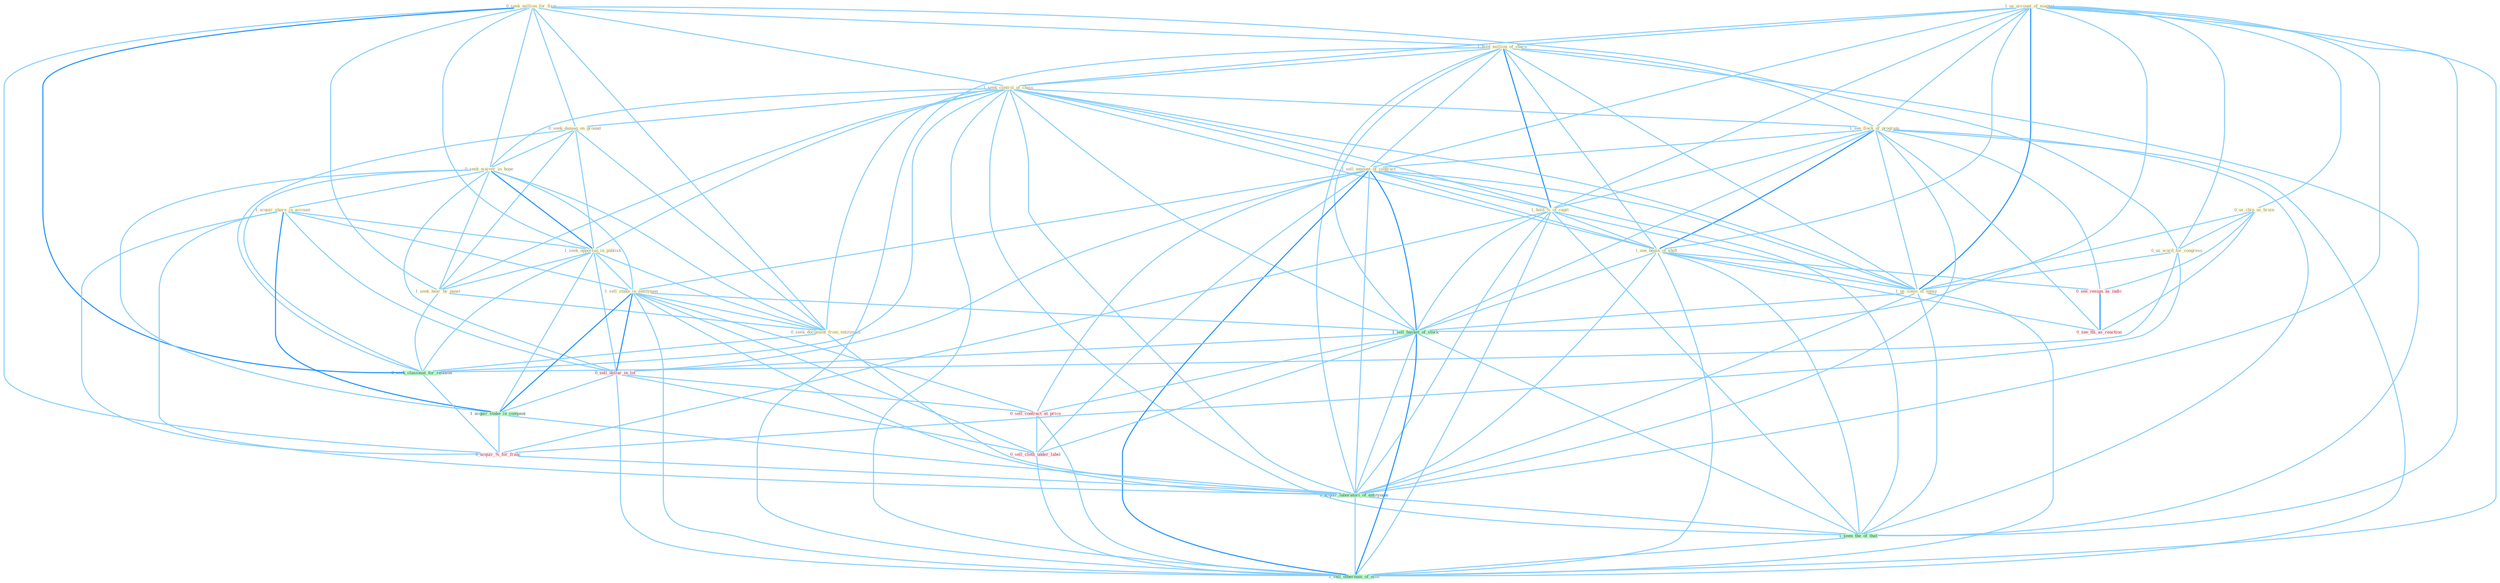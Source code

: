 Graph G{ 
    node
    [shape=polygon,style=filled,width=.5,height=.06,color="#BDFCC9",fixedsize=true,fontsize=4,
    fontcolor="#2f4f4f"];
    {node
    [color="#ffffe0", fontcolor="#8b7d6b"] "0_seek_million_for_firm " "1_us_account_of_magnat " "1_hold_million_of_share " "1_seek_control_of_chain " "0_us_chip_as_brain " "1_see_flock_of_program " "0_seek_damag_on_ground " "0_seek_waiver_in_hope " "1_acquir_share_in_account " "1_seek_opportun_in_publish " "0_us_word_for_congress " "1_sell_amount_of_contract " "1_hold_%_of_capit " "1_seek_hear_by_panel " "1_see_begin_of_shift " "1_us_some_of_equip " "1_sell_stake_in_entitynam " "0_seek_document_from_entitynam "}
{node [color="#fff0f5", fontcolor="#b22222"] "0_sell_dollar_in_lot " "0_see_resign_as_indic " "0_acquir_%_for_franc " "0_sell_contract_at_price " "0_sell_cloth_under_label " "0_see_thi_as_reaction "}
edge [color="#B0E2FF"];

	"0_seek_million_for_firm " -- "1_hold_million_of_share " [w="1", color="#87cefa" ];
	"0_seek_million_for_firm " -- "1_seek_control_of_chain " [w="1", color="#87cefa" ];
	"0_seek_million_for_firm " -- "0_seek_damag_on_ground " [w="1", color="#87cefa" ];
	"0_seek_million_for_firm " -- "0_seek_waiver_in_hope " [w="1", color="#87cefa" ];
	"0_seek_million_for_firm " -- "1_seek_opportun_in_publish " [w="1", color="#87cefa" ];
	"0_seek_million_for_firm " -- "0_us_word_for_congress " [w="1", color="#87cefa" ];
	"0_seek_million_for_firm " -- "1_seek_hear_by_panel " [w="1", color="#87cefa" ];
	"0_seek_million_for_firm " -- "0_seek_document_from_entitynam " [w="1", color="#87cefa" ];
	"0_seek_million_for_firm " -- "0_seek_classmat_for_reunion " [w="2", color="#1e90ff" , len=0.8];
	"0_seek_million_for_firm " -- "0_acquir_%_for_franc " [w="1", color="#87cefa" ];
	"1_us_account_of_magnat " -- "1_hold_million_of_share " [w="1", color="#87cefa" ];
	"1_us_account_of_magnat " -- "1_seek_control_of_chain " [w="1", color="#87cefa" ];
	"1_us_account_of_magnat " -- "0_us_chip_as_brain " [w="1", color="#87cefa" ];
	"1_us_account_of_magnat " -- "1_see_flock_of_program " [w="1", color="#87cefa" ];
	"1_us_account_of_magnat " -- "0_us_word_for_congress " [w="1", color="#87cefa" ];
	"1_us_account_of_magnat " -- "1_sell_amount_of_contract " [w="1", color="#87cefa" ];
	"1_us_account_of_magnat " -- "1_hold_%_of_capit " [w="1", color="#87cefa" ];
	"1_us_account_of_magnat " -- "1_see_begin_of_shift " [w="1", color="#87cefa" ];
	"1_us_account_of_magnat " -- "1_us_some_of_equip " [w="2", color="#1e90ff" , len=0.8];
	"1_us_account_of_magnat " -- "1_sell_basket_of_stock " [w="1", color="#87cefa" ];
	"1_us_account_of_magnat " -- "1_acquir_laboratori_of_entitynam " [w="1", color="#87cefa" ];
	"1_us_account_of_magnat " -- "1_seen_the_of_that " [w="1", color="#87cefa" ];
	"1_us_account_of_magnat " -- "1_sell_othernum_of_offic " [w="1", color="#87cefa" ];
	"1_hold_million_of_share " -- "1_seek_control_of_chain " [w="1", color="#87cefa" ];
	"1_hold_million_of_share " -- "1_see_flock_of_program " [w="1", color="#87cefa" ];
	"1_hold_million_of_share " -- "1_sell_amount_of_contract " [w="1", color="#87cefa" ];
	"1_hold_million_of_share " -- "1_hold_%_of_capit " [w="2", color="#1e90ff" , len=0.8];
	"1_hold_million_of_share " -- "1_see_begin_of_shift " [w="1", color="#87cefa" ];
	"1_hold_million_of_share " -- "1_us_some_of_equip " [w="1", color="#87cefa" ];
	"1_hold_million_of_share " -- "1_sell_basket_of_stock " [w="1", color="#87cefa" ];
	"1_hold_million_of_share " -- "1_acquir_laboratori_of_entitynam " [w="1", color="#87cefa" ];
	"1_hold_million_of_share " -- "1_seen_the_of_that " [w="1", color="#87cefa" ];
	"1_hold_million_of_share " -- "1_sell_othernum_of_offic " [w="1", color="#87cefa" ];
	"1_seek_control_of_chain " -- "1_see_flock_of_program " [w="1", color="#87cefa" ];
	"1_seek_control_of_chain " -- "0_seek_damag_on_ground " [w="1", color="#87cefa" ];
	"1_seek_control_of_chain " -- "0_seek_waiver_in_hope " [w="1", color="#87cefa" ];
	"1_seek_control_of_chain " -- "1_seek_opportun_in_publish " [w="1", color="#87cefa" ];
	"1_seek_control_of_chain " -- "1_sell_amount_of_contract " [w="1", color="#87cefa" ];
	"1_seek_control_of_chain " -- "1_hold_%_of_capit " [w="1", color="#87cefa" ];
	"1_seek_control_of_chain " -- "1_seek_hear_by_panel " [w="1", color="#87cefa" ];
	"1_seek_control_of_chain " -- "1_see_begin_of_shift " [w="1", color="#87cefa" ];
	"1_seek_control_of_chain " -- "1_us_some_of_equip " [w="1", color="#87cefa" ];
	"1_seek_control_of_chain " -- "0_seek_document_from_entitynam " [w="1", color="#87cefa" ];
	"1_seek_control_of_chain " -- "0_seek_classmat_for_reunion " [w="1", color="#87cefa" ];
	"1_seek_control_of_chain " -- "1_sell_basket_of_stock " [w="1", color="#87cefa" ];
	"1_seek_control_of_chain " -- "1_acquir_laboratori_of_entitynam " [w="1", color="#87cefa" ];
	"1_seek_control_of_chain " -- "1_seen_the_of_that " [w="1", color="#87cefa" ];
	"1_seek_control_of_chain " -- "1_sell_othernum_of_offic " [w="1", color="#87cefa" ];
	"0_us_chip_as_brain " -- "0_us_word_for_congress " [w="1", color="#87cefa" ];
	"0_us_chip_as_brain " -- "1_us_some_of_equip " [w="1", color="#87cefa" ];
	"0_us_chip_as_brain " -- "0_see_resign_as_indic " [w="1", color="#87cefa" ];
	"0_us_chip_as_brain " -- "0_see_thi_as_reaction " [w="1", color="#87cefa" ];
	"1_see_flock_of_program " -- "1_sell_amount_of_contract " [w="1", color="#87cefa" ];
	"1_see_flock_of_program " -- "1_hold_%_of_capit " [w="1", color="#87cefa" ];
	"1_see_flock_of_program " -- "1_see_begin_of_shift " [w="2", color="#1e90ff" , len=0.8];
	"1_see_flock_of_program " -- "1_us_some_of_equip " [w="1", color="#87cefa" ];
	"1_see_flock_of_program " -- "1_sell_basket_of_stock " [w="1", color="#87cefa" ];
	"1_see_flock_of_program " -- "0_see_resign_as_indic " [w="1", color="#87cefa" ];
	"1_see_flock_of_program " -- "1_acquir_laboratori_of_entitynam " [w="1", color="#87cefa" ];
	"1_see_flock_of_program " -- "1_seen_the_of_that " [w="1", color="#87cefa" ];
	"1_see_flock_of_program " -- "1_sell_othernum_of_offic " [w="1", color="#87cefa" ];
	"1_see_flock_of_program " -- "0_see_thi_as_reaction " [w="1", color="#87cefa" ];
	"0_seek_damag_on_ground " -- "0_seek_waiver_in_hope " [w="1", color="#87cefa" ];
	"0_seek_damag_on_ground " -- "1_seek_opportun_in_publish " [w="1", color="#87cefa" ];
	"0_seek_damag_on_ground " -- "1_seek_hear_by_panel " [w="1", color="#87cefa" ];
	"0_seek_damag_on_ground " -- "0_seek_document_from_entitynam " [w="1", color="#87cefa" ];
	"0_seek_damag_on_ground " -- "0_seek_classmat_for_reunion " [w="1", color="#87cefa" ];
	"0_seek_waiver_in_hope " -- "1_acquir_share_in_account " [w="1", color="#87cefa" ];
	"0_seek_waiver_in_hope " -- "1_seek_opportun_in_publish " [w="2", color="#1e90ff" , len=0.8];
	"0_seek_waiver_in_hope " -- "1_seek_hear_by_panel " [w="1", color="#87cefa" ];
	"0_seek_waiver_in_hope " -- "1_sell_stake_in_entitynam " [w="1", color="#87cefa" ];
	"0_seek_waiver_in_hope " -- "0_seek_document_from_entitynam " [w="1", color="#87cefa" ];
	"0_seek_waiver_in_hope " -- "0_seek_classmat_for_reunion " [w="1", color="#87cefa" ];
	"0_seek_waiver_in_hope " -- "0_sell_dollar_in_lot " [w="1", color="#87cefa" ];
	"0_seek_waiver_in_hope " -- "1_acquir_stake_in_compani " [w="1", color="#87cefa" ];
	"1_acquir_share_in_account " -- "1_seek_opportun_in_publish " [w="1", color="#87cefa" ];
	"1_acquir_share_in_account " -- "1_sell_stake_in_entitynam " [w="1", color="#87cefa" ];
	"1_acquir_share_in_account " -- "0_sell_dollar_in_lot " [w="1", color="#87cefa" ];
	"1_acquir_share_in_account " -- "1_acquir_stake_in_compani " [w="2", color="#1e90ff" , len=0.8];
	"1_acquir_share_in_account " -- "0_acquir_%_for_franc " [w="1", color="#87cefa" ];
	"1_acquir_share_in_account " -- "1_acquir_laboratori_of_entitynam " [w="1", color="#87cefa" ];
	"1_seek_opportun_in_publish " -- "1_seek_hear_by_panel " [w="1", color="#87cefa" ];
	"1_seek_opportun_in_publish " -- "1_sell_stake_in_entitynam " [w="1", color="#87cefa" ];
	"1_seek_opportun_in_publish " -- "0_seek_document_from_entitynam " [w="1", color="#87cefa" ];
	"1_seek_opportun_in_publish " -- "0_seek_classmat_for_reunion " [w="1", color="#87cefa" ];
	"1_seek_opportun_in_publish " -- "0_sell_dollar_in_lot " [w="1", color="#87cefa" ];
	"1_seek_opportun_in_publish " -- "1_acquir_stake_in_compani " [w="1", color="#87cefa" ];
	"0_us_word_for_congress " -- "1_us_some_of_equip " [w="1", color="#87cefa" ];
	"0_us_word_for_congress " -- "0_seek_classmat_for_reunion " [w="1", color="#87cefa" ];
	"0_us_word_for_congress " -- "0_acquir_%_for_franc " [w="1", color="#87cefa" ];
	"1_sell_amount_of_contract " -- "1_hold_%_of_capit " [w="1", color="#87cefa" ];
	"1_sell_amount_of_contract " -- "1_see_begin_of_shift " [w="1", color="#87cefa" ];
	"1_sell_amount_of_contract " -- "1_us_some_of_equip " [w="1", color="#87cefa" ];
	"1_sell_amount_of_contract " -- "1_sell_stake_in_entitynam " [w="1", color="#87cefa" ];
	"1_sell_amount_of_contract " -- "1_sell_basket_of_stock " [w="2", color="#1e90ff" , len=0.8];
	"1_sell_amount_of_contract " -- "0_sell_dollar_in_lot " [w="1", color="#87cefa" ];
	"1_sell_amount_of_contract " -- "0_sell_contract_at_price " [w="1", color="#87cefa" ];
	"1_sell_amount_of_contract " -- "1_acquir_laboratori_of_entitynam " [w="1", color="#87cefa" ];
	"1_sell_amount_of_contract " -- "0_sell_cloth_under_label " [w="1", color="#87cefa" ];
	"1_sell_amount_of_contract " -- "1_seen_the_of_that " [w="1", color="#87cefa" ];
	"1_sell_amount_of_contract " -- "1_sell_othernum_of_offic " [w="2", color="#1e90ff" , len=0.8];
	"1_hold_%_of_capit " -- "1_see_begin_of_shift " [w="1", color="#87cefa" ];
	"1_hold_%_of_capit " -- "1_us_some_of_equip " [w="1", color="#87cefa" ];
	"1_hold_%_of_capit " -- "1_sell_basket_of_stock " [w="1", color="#87cefa" ];
	"1_hold_%_of_capit " -- "0_acquir_%_for_franc " [w="1", color="#87cefa" ];
	"1_hold_%_of_capit " -- "1_acquir_laboratori_of_entitynam " [w="1", color="#87cefa" ];
	"1_hold_%_of_capit " -- "1_seen_the_of_that " [w="1", color="#87cefa" ];
	"1_hold_%_of_capit " -- "1_sell_othernum_of_offic " [w="1", color="#87cefa" ];
	"1_seek_hear_by_panel " -- "0_seek_document_from_entitynam " [w="1", color="#87cefa" ];
	"1_seek_hear_by_panel " -- "0_seek_classmat_for_reunion " [w="1", color="#87cefa" ];
	"1_see_begin_of_shift " -- "1_us_some_of_equip " [w="1", color="#87cefa" ];
	"1_see_begin_of_shift " -- "1_sell_basket_of_stock " [w="1", color="#87cefa" ];
	"1_see_begin_of_shift " -- "0_see_resign_as_indic " [w="1", color="#87cefa" ];
	"1_see_begin_of_shift " -- "1_acquir_laboratori_of_entitynam " [w="1", color="#87cefa" ];
	"1_see_begin_of_shift " -- "1_seen_the_of_that " [w="1", color="#87cefa" ];
	"1_see_begin_of_shift " -- "1_sell_othernum_of_offic " [w="1", color="#87cefa" ];
	"1_see_begin_of_shift " -- "0_see_thi_as_reaction " [w="1", color="#87cefa" ];
	"1_us_some_of_equip " -- "1_sell_basket_of_stock " [w="1", color="#87cefa" ];
	"1_us_some_of_equip " -- "1_acquir_laboratori_of_entitynam " [w="1", color="#87cefa" ];
	"1_us_some_of_equip " -- "1_seen_the_of_that " [w="1", color="#87cefa" ];
	"1_us_some_of_equip " -- "1_sell_othernum_of_offic " [w="1", color="#87cefa" ];
	"1_sell_stake_in_entitynam " -- "0_seek_document_from_entitynam " [w="1", color="#87cefa" ];
	"1_sell_stake_in_entitynam " -- "1_sell_basket_of_stock " [w="1", color="#87cefa" ];
	"1_sell_stake_in_entitynam " -- "0_sell_dollar_in_lot " [w="2", color="#1e90ff" , len=0.8];
	"1_sell_stake_in_entitynam " -- "1_acquir_stake_in_compani " [w="2", color="#1e90ff" , len=0.8];
	"1_sell_stake_in_entitynam " -- "0_sell_contract_at_price " [w="1", color="#87cefa" ];
	"1_sell_stake_in_entitynam " -- "1_acquir_laboratori_of_entitynam " [w="1", color="#87cefa" ];
	"1_sell_stake_in_entitynam " -- "0_sell_cloth_under_label " [w="1", color="#87cefa" ];
	"1_sell_stake_in_entitynam " -- "1_sell_othernum_of_offic " [w="1", color="#87cefa" ];
	"0_seek_document_from_entitynam " -- "0_seek_classmat_for_reunion " [w="1", color="#87cefa" ];
	"0_seek_document_from_entitynam " -- "1_acquir_laboratori_of_entitynam " [w="1", color="#87cefa" ];
	"0_seek_classmat_for_reunion " -- "0_acquir_%_for_franc " [w="1", color="#87cefa" ];
	"1_sell_basket_of_stock " -- "0_sell_dollar_in_lot " [w="1", color="#87cefa" ];
	"1_sell_basket_of_stock " -- "0_sell_contract_at_price " [w="1", color="#87cefa" ];
	"1_sell_basket_of_stock " -- "1_acquir_laboratori_of_entitynam " [w="1", color="#87cefa" ];
	"1_sell_basket_of_stock " -- "0_sell_cloth_under_label " [w="1", color="#87cefa" ];
	"1_sell_basket_of_stock " -- "1_seen_the_of_that " [w="1", color="#87cefa" ];
	"1_sell_basket_of_stock " -- "1_sell_othernum_of_offic " [w="2", color="#1e90ff" , len=0.8];
	"0_sell_dollar_in_lot " -- "1_acquir_stake_in_compani " [w="1", color="#87cefa" ];
	"0_sell_dollar_in_lot " -- "0_sell_contract_at_price " [w="1", color="#87cefa" ];
	"0_sell_dollar_in_lot " -- "0_sell_cloth_under_label " [w="1", color="#87cefa" ];
	"0_sell_dollar_in_lot " -- "1_sell_othernum_of_offic " [w="1", color="#87cefa" ];
	"0_see_resign_as_indic " -- "0_see_thi_as_reaction " [w="2", color="#1e90ff" , len=0.8];
	"1_acquir_stake_in_compani " -- "0_acquir_%_for_franc " [w="1", color="#87cefa" ];
	"1_acquir_stake_in_compani " -- "1_acquir_laboratori_of_entitynam " [w="1", color="#87cefa" ];
	"0_acquir_%_for_franc " -- "1_acquir_laboratori_of_entitynam " [w="1", color="#87cefa" ];
	"0_sell_contract_at_price " -- "0_sell_cloth_under_label " [w="1", color="#87cefa" ];
	"0_sell_contract_at_price " -- "1_sell_othernum_of_offic " [w="1", color="#87cefa" ];
	"1_acquir_laboratori_of_entitynam " -- "1_seen_the_of_that " [w="1", color="#87cefa" ];
	"1_acquir_laboratori_of_entitynam " -- "1_sell_othernum_of_offic " [w="1", color="#87cefa" ];
	"0_sell_cloth_under_label " -- "1_sell_othernum_of_offic " [w="1", color="#87cefa" ];
	"1_seen_the_of_that " -- "1_sell_othernum_of_offic " [w="1", color="#87cefa" ];
}